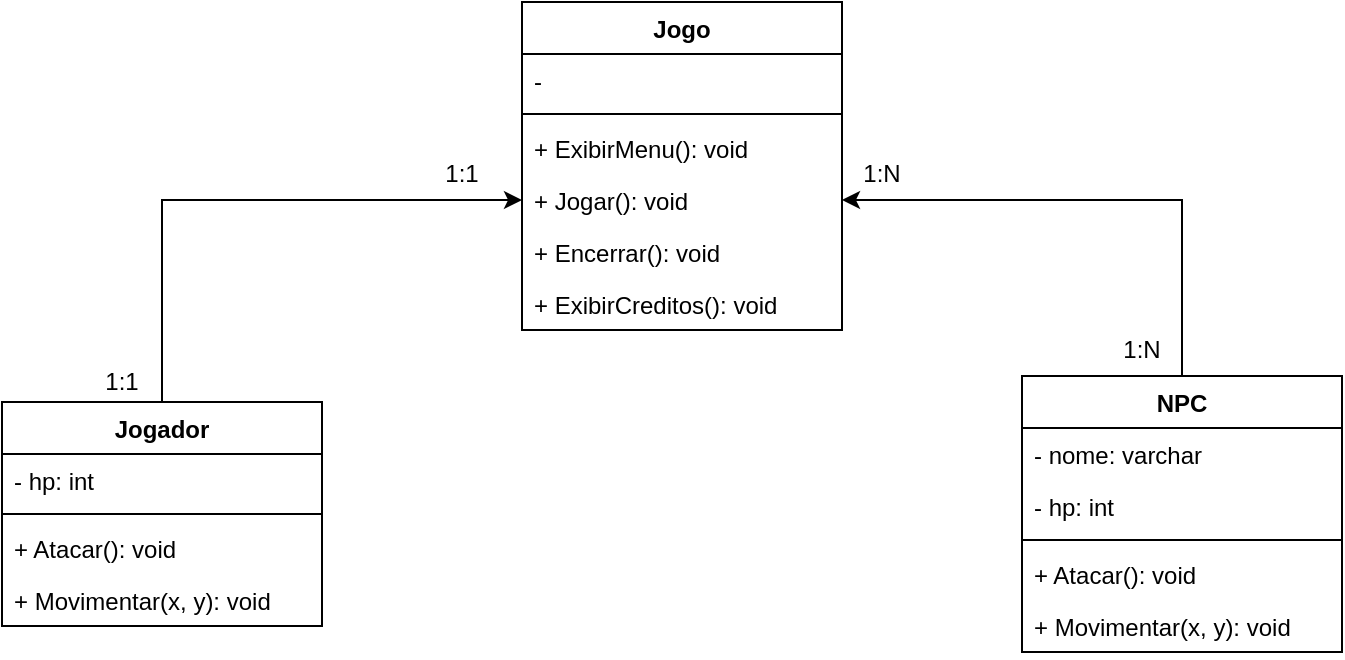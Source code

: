 <mxfile pages="1" version="11.2.5" type="device"><diagram id="DdvL3IxOb3EPCY9iGVui" name="Page-1"><mxGraphModel dx="2062" dy="764" grid="1" gridSize="10" guides="1" tooltips="1" connect="1" arrows="1" fold="1" page="1" pageScale="1" pageWidth="827" pageHeight="1169" math="0" shadow="0"><root><mxCell id="0"/><mxCell id="1" parent="0"/><mxCell id="AE0NN09ZfsPiAGS3NRmR-3" style="edgeStyle=orthogonalEdgeStyle;rounded=0;orthogonalLoop=1;jettySize=auto;html=1;entryX=0;entryY=0.5;entryDx=0;entryDy=0;" edge="1" parent="1" source="RkcOTETpcq059kDNvVfg-1" target="RkcOTETpcq059kDNvVfg-16"><mxGeometry relative="1" as="geometry"/></mxCell><mxCell id="RkcOTETpcq059kDNvVfg-1" value="Jogador" style="swimlane;fontStyle=1;align=center;verticalAlign=top;childLayout=stackLayout;horizontal=1;startSize=26;horizontalStack=0;resizeParent=1;resizeParentMax=0;resizeLast=0;collapsible=1;marginBottom=0;" parent="1" vertex="1"><mxGeometry x="60" y="370" width="160" height="112" as="geometry"/></mxCell><mxCell id="RkcOTETpcq059kDNvVfg-2" value="- hp: int" style="text;strokeColor=none;fillColor=none;align=left;verticalAlign=top;spacingLeft=4;spacingRight=4;overflow=hidden;rotatable=0;points=[[0,0.5],[1,0.5]];portConstraint=eastwest;" parent="RkcOTETpcq059kDNvVfg-1" vertex="1"><mxGeometry y="26" width="160" height="26" as="geometry"/></mxCell><mxCell id="RkcOTETpcq059kDNvVfg-3" value="" style="line;strokeWidth=1;fillColor=none;align=left;verticalAlign=middle;spacingTop=-1;spacingLeft=3;spacingRight=3;rotatable=0;labelPosition=right;points=[];portConstraint=eastwest;" parent="RkcOTETpcq059kDNvVfg-1" vertex="1"><mxGeometry y="52" width="160" height="8" as="geometry"/></mxCell><mxCell id="RkcOTETpcq059kDNvVfg-4" value="+ Atacar(): void&#10;" style="text;strokeColor=none;fillColor=none;align=left;verticalAlign=top;spacingLeft=4;spacingRight=4;overflow=hidden;rotatable=0;points=[[0,0.5],[1,0.5]];portConstraint=eastwest;" parent="RkcOTETpcq059kDNvVfg-1" vertex="1"><mxGeometry y="60" width="160" height="26" as="geometry"/></mxCell><mxCell id="RkcOTETpcq059kDNvVfg-6" value="+ Movimentar(x, y): void&#10;" style="text;strokeColor=none;fillColor=none;align=left;verticalAlign=top;spacingLeft=4;spacingRight=4;overflow=hidden;rotatable=0;points=[[0,0.5],[1,0.5]];portConstraint=eastwest;" parent="RkcOTETpcq059kDNvVfg-1" vertex="1"><mxGeometry y="86" width="160" height="26" as="geometry"/></mxCell><mxCell id="AE0NN09ZfsPiAGS3NRmR-4" style="edgeStyle=orthogonalEdgeStyle;rounded=0;orthogonalLoop=1;jettySize=auto;html=1;exitX=0.5;exitY=0;exitDx=0;exitDy=0;entryX=1;entryY=0.5;entryDx=0;entryDy=0;" edge="1" parent="1" source="RkcOTETpcq059kDNvVfg-7" target="RkcOTETpcq059kDNvVfg-16"><mxGeometry relative="1" as="geometry"/></mxCell><mxCell id="RkcOTETpcq059kDNvVfg-7" value="NPC" style="swimlane;fontStyle=1;align=center;verticalAlign=top;childLayout=stackLayout;horizontal=1;startSize=26;horizontalStack=0;resizeParent=1;resizeParentMax=0;resizeLast=0;collapsible=1;marginBottom=0;" parent="1" vertex="1"><mxGeometry x="570" y="357" width="160" height="138" as="geometry"/></mxCell><mxCell id="RkcOTETpcq059kDNvVfg-8" value="- nome: varchar" style="text;strokeColor=none;fillColor=none;align=left;verticalAlign=top;spacingLeft=4;spacingRight=4;overflow=hidden;rotatable=0;points=[[0,0.5],[1,0.5]];portConstraint=eastwest;" parent="RkcOTETpcq059kDNvVfg-7" vertex="1"><mxGeometry y="26" width="160" height="26" as="geometry"/></mxCell><mxCell id="AE0NN09ZfsPiAGS3NRmR-2" value="- hp: int&#10;" style="text;strokeColor=none;fillColor=none;align=left;verticalAlign=top;spacingLeft=4;spacingRight=4;overflow=hidden;rotatable=0;points=[[0,0.5],[1,0.5]];portConstraint=eastwest;" vertex="1" parent="RkcOTETpcq059kDNvVfg-7"><mxGeometry y="52" width="160" height="26" as="geometry"/></mxCell><mxCell id="RkcOTETpcq059kDNvVfg-9" value="" style="line;strokeWidth=1;fillColor=none;align=left;verticalAlign=middle;spacingTop=-1;spacingLeft=3;spacingRight=3;rotatable=0;labelPosition=right;points=[];portConstraint=eastwest;" parent="RkcOTETpcq059kDNvVfg-7" vertex="1"><mxGeometry y="78" width="160" height="8" as="geometry"/></mxCell><mxCell id="RkcOTETpcq059kDNvVfg-10" value="+ Atacar(): void&#10;" style="text;strokeColor=none;fillColor=none;align=left;verticalAlign=top;spacingLeft=4;spacingRight=4;overflow=hidden;rotatable=0;points=[[0,0.5],[1,0.5]];portConstraint=eastwest;" parent="RkcOTETpcq059kDNvVfg-7" vertex="1"><mxGeometry y="86" width="160" height="26" as="geometry"/></mxCell><mxCell id="RkcOTETpcq059kDNvVfg-11" value="+ Movimentar(x, y): void&#10;" style="text;strokeColor=none;fillColor=none;align=left;verticalAlign=top;spacingLeft=4;spacingRight=4;overflow=hidden;rotatable=0;points=[[0,0.5],[1,0.5]];portConstraint=eastwest;" parent="RkcOTETpcq059kDNvVfg-7" vertex="1"><mxGeometry y="112" width="160" height="26" as="geometry"/></mxCell><mxCell id="RkcOTETpcq059kDNvVfg-12" value="Jogo" style="swimlane;fontStyle=1;align=center;verticalAlign=top;childLayout=stackLayout;horizontal=1;startSize=26;horizontalStack=0;resizeParent=1;resizeParentMax=0;resizeLast=0;collapsible=1;marginBottom=0;" parent="1" vertex="1"><mxGeometry x="320" y="170" width="160" height="164" as="geometry"/></mxCell><mxCell id="RkcOTETpcq059kDNvVfg-13" value="-" style="text;strokeColor=none;fillColor=none;align=left;verticalAlign=top;spacingLeft=4;spacingRight=4;overflow=hidden;rotatable=0;points=[[0,0.5],[1,0.5]];portConstraint=eastwest;" parent="RkcOTETpcq059kDNvVfg-12" vertex="1"><mxGeometry y="26" width="160" height="26" as="geometry"/></mxCell><mxCell id="RkcOTETpcq059kDNvVfg-14" value="" style="line;strokeWidth=1;fillColor=none;align=left;verticalAlign=middle;spacingTop=-1;spacingLeft=3;spacingRight=3;rotatable=0;labelPosition=right;points=[];portConstraint=eastwest;" parent="RkcOTETpcq059kDNvVfg-12" vertex="1"><mxGeometry y="52" width="160" height="8" as="geometry"/></mxCell><mxCell id="RkcOTETpcq059kDNvVfg-15" value="+ ExibirMenu(): void&#10;" style="text;strokeColor=none;fillColor=none;align=left;verticalAlign=top;spacingLeft=4;spacingRight=4;overflow=hidden;rotatable=0;points=[[0,0.5],[1,0.5]];portConstraint=eastwest;" parent="RkcOTETpcq059kDNvVfg-12" vertex="1"><mxGeometry y="60" width="160" height="26" as="geometry"/></mxCell><mxCell id="RkcOTETpcq059kDNvVfg-16" value="+ Jogar(): void&#10;" style="text;strokeColor=none;fillColor=none;align=left;verticalAlign=top;spacingLeft=4;spacingRight=4;overflow=hidden;rotatable=0;points=[[0,0.5],[1,0.5]];portConstraint=eastwest;" parent="RkcOTETpcq059kDNvVfg-12" vertex="1"><mxGeometry y="86" width="160" height="26" as="geometry"/></mxCell><mxCell id="RkcOTETpcq059kDNvVfg-17" value="+ Encerrar(): void&#10;" style="text;strokeColor=none;fillColor=none;align=left;verticalAlign=top;spacingLeft=4;spacingRight=4;overflow=hidden;rotatable=0;points=[[0,0.5],[1,0.5]];portConstraint=eastwest;" parent="RkcOTETpcq059kDNvVfg-12" vertex="1"><mxGeometry y="112" width="160" height="26" as="geometry"/></mxCell><mxCell id="RkcOTETpcq059kDNvVfg-18" value="+ ExibirCreditos(): void&#10;" style="text;strokeColor=none;fillColor=none;align=left;verticalAlign=top;spacingLeft=4;spacingRight=4;overflow=hidden;rotatable=0;points=[[0,0.5],[1,0.5]];portConstraint=eastwest;" parent="RkcOTETpcq059kDNvVfg-12" vertex="1"><mxGeometry y="138" width="160" height="26" as="geometry"/></mxCell><mxCell id="AE0NN09ZfsPiAGS3NRmR-9" value="1:N" style="text;html=1;strokeColor=none;fillColor=none;align=center;verticalAlign=middle;whiteSpace=wrap;rounded=0;" vertex="1" parent="1"><mxGeometry x="480" y="246" width="40" height="20" as="geometry"/></mxCell><mxCell id="AE0NN09ZfsPiAGS3NRmR-10" value="1:N" style="text;html=1;strokeColor=none;fillColor=none;align=center;verticalAlign=middle;whiteSpace=wrap;rounded=0;" vertex="1" parent="1"><mxGeometry x="610" y="334" width="40" height="20" as="geometry"/></mxCell><mxCell id="AE0NN09ZfsPiAGS3NRmR-11" value="1:1" style="text;html=1;strokeColor=none;fillColor=none;align=center;verticalAlign=middle;whiteSpace=wrap;rounded=0;" vertex="1" parent="1"><mxGeometry x="100" y="350" width="40" height="20" as="geometry"/></mxCell><mxCell id="AE0NN09ZfsPiAGS3NRmR-12" value="1:1" style="text;html=1;strokeColor=none;fillColor=none;align=center;verticalAlign=middle;whiteSpace=wrap;rounded=0;" vertex="1" parent="1"><mxGeometry x="270" y="246" width="40" height="20" as="geometry"/></mxCell></root></mxGraphModel></diagram></mxfile>